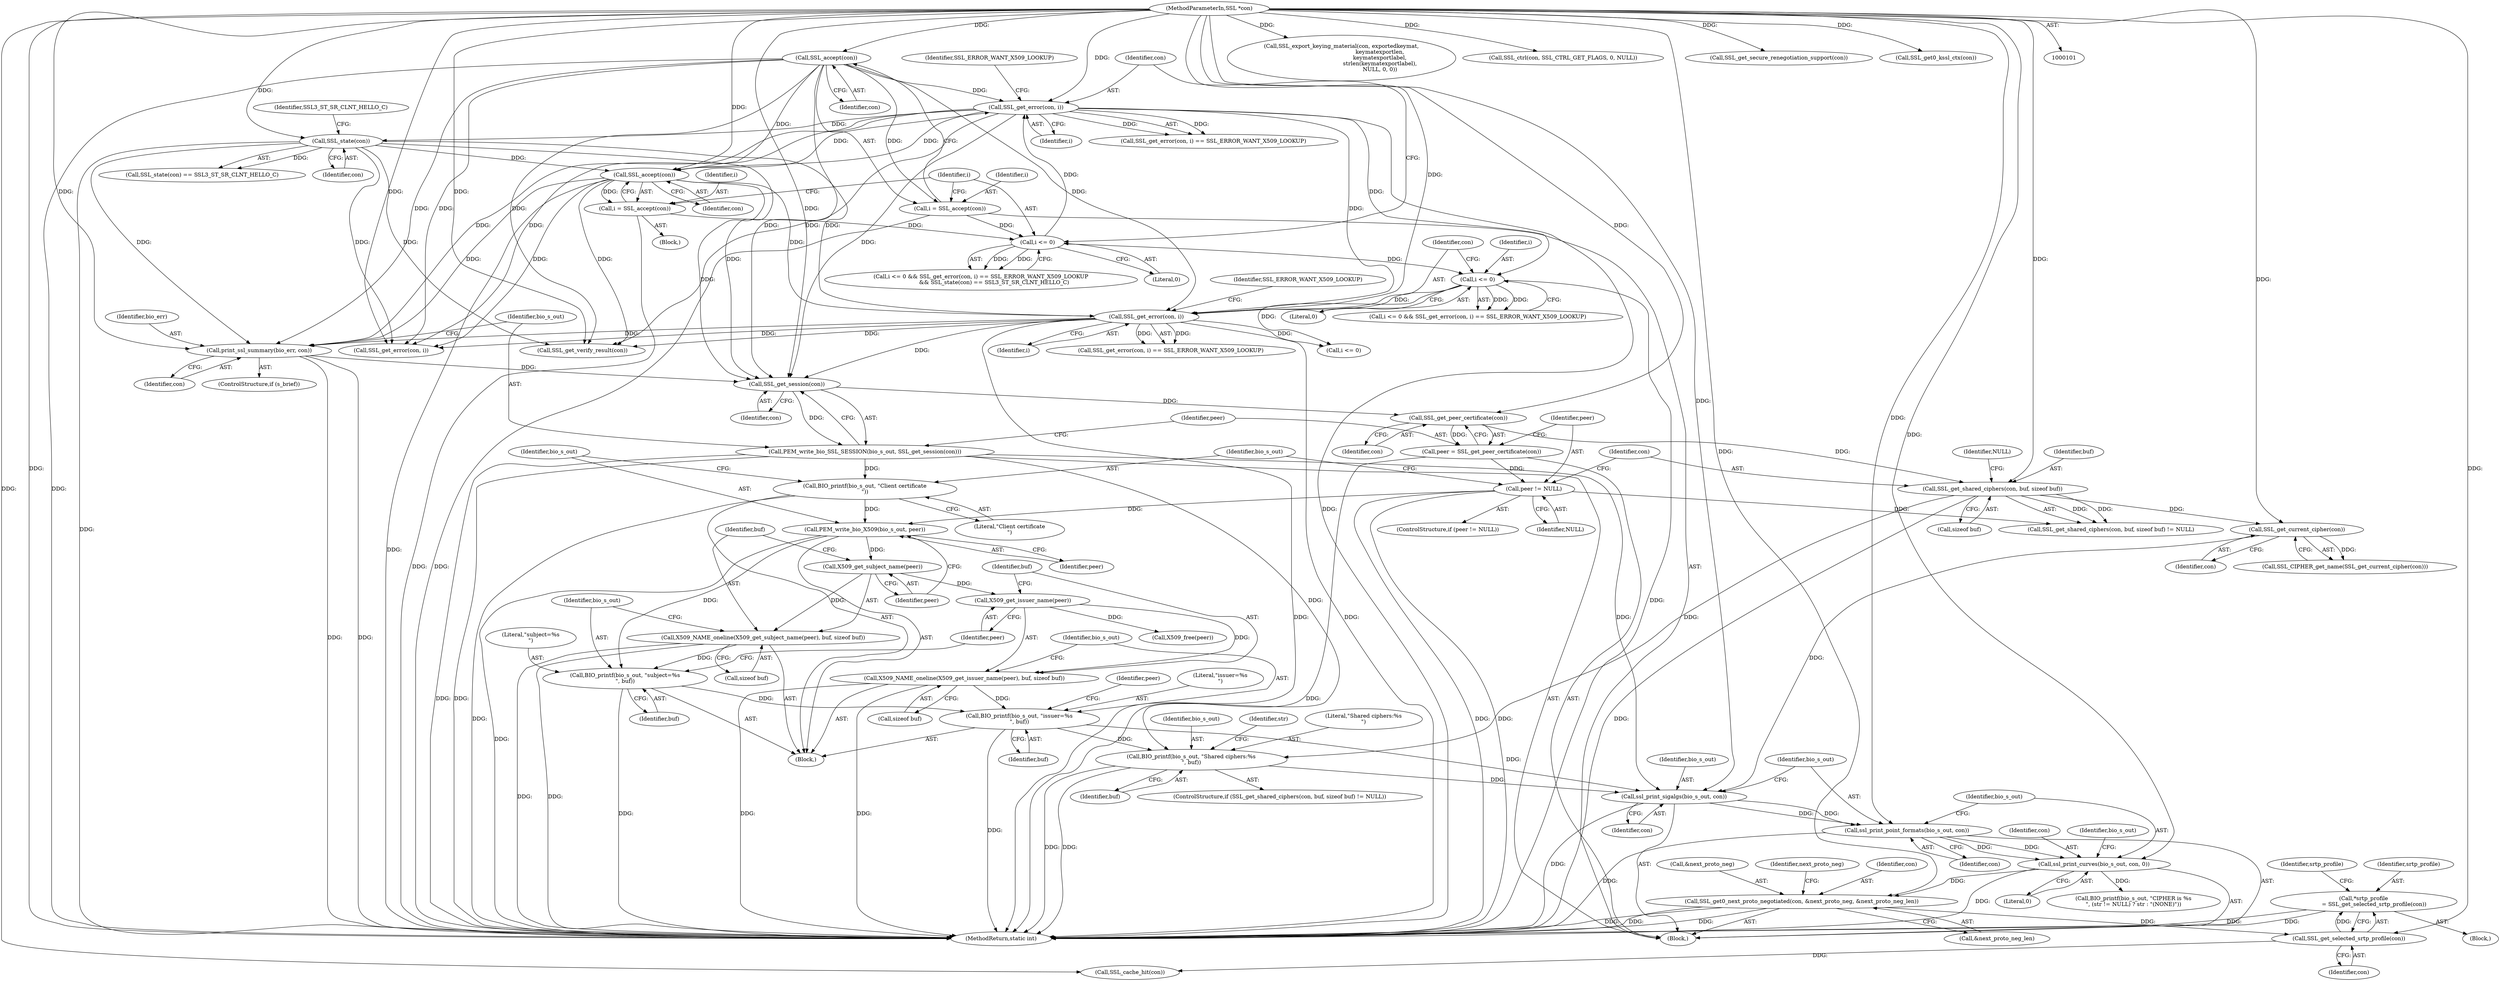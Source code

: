 digraph "0_openssl_259b664f950c2ba66fbf4b0fe5281327904ead21@pointer" {
"1000343" [label="(Call,*srtp_profile\n            = SSL_get_selected_srtp_profile(con))"];
"1000345" [label="(Call,SSL_get_selected_srtp_profile(con))"];
"1000322" [label="(Call,SSL_get0_next_proto_negotiated(con, &next_proto_neg, &next_proto_neg_len))"];
"1000309" [label="(Call,ssl_print_curves(bio_s_out, con, 0))"];
"1000306" [label="(Call,ssl_print_point_formats(bio_s_out, con))"];
"1000303" [label="(Call,ssl_print_sigalgs(bio_s_out, con))"];
"1000294" [label="(Call,BIO_printf(bio_s_out, \"Shared ciphers:%s\n\", buf))"];
"1000280" [label="(Call,BIO_printf(bio_s_out, \"issuer=%s\n\", buf))"];
"1000270" [label="(Call,BIO_printf(bio_s_out, \"subject=%s\n\", buf))"];
"1000261" [label="(Call,PEM_write_bio_X509(bio_s_out, peer))"];
"1000258" [label="(Call,BIO_printf(bio_s_out, \"Client certificate\n\"))"];
"1000245" [label="(Call,PEM_write_bio_SSL_SESSION(bio_s_out, SSL_get_session(con)))"];
"1000247" [label="(Call,SSL_get_session(con))"];
"1000125" [label="(Call,SSL_get_error(con, i))"];
"1000139" [label="(Call,SSL_accept(con))"];
"1000115" [label="(Call,SSL_accept(con))"];
"1000102" [label="(MethodParameterIn,SSL *con)"];
"1000130" [label="(Call,SSL_state(con))"];
"1000120" [label="(Call,i <= 0)"];
"1000113" [label="(Call,i = SSL_accept(con))"];
"1000137" [label="(Call,i = SSL_accept(con))"];
"1000147" [label="(Call,SSL_get_error(con, i))"];
"1000143" [label="(Call,i <= 0)"];
"1000242" [label="(Call,print_ssl_summary(bio_err, con))"];
"1000254" [label="(Call,peer != NULL)"];
"1000249" [label="(Call,peer = SSL_get_peer_certificate(con))"];
"1000251" [label="(Call,SSL_get_peer_certificate(con))"];
"1000264" [label="(Call,X509_NAME_oneline(X509_get_subject_name(peer), buf, sizeof buf))"];
"1000265" [label="(Call,X509_get_subject_name(peer))"];
"1000274" [label="(Call,X509_NAME_oneline(X509_get_issuer_name(peer), buf, sizeof buf))"];
"1000275" [label="(Call,X509_get_issuer_name(peer))"];
"1000288" [label="(Call,SSL_get_shared_ciphers(con, buf, sizeof buf))"];
"1000301" [label="(Call,SSL_get_current_cipher(con))"];
"1000281" [label="(Identifier,bio_s_out)"];
"1000273" [label="(Identifier,buf)"];
"1000312" [label="(Literal,0)"];
"1000240" [label="(ControlStructure,if (s_brief))"];
"1000116" [label="(Identifier,con)"];
"1000421" [label="(Call,SSL_export_keying_material(con, exportedkeymat,\n                                            keymatexportlen,\n                                            keymatexportlabel,\n                                            strlen(keymatexportlabel),\n                                            NULL, 0, 0))"];
"1000303" [label="(Call,ssl_print_sigalgs(bio_s_out, con))"];
"1000266" [label="(Identifier,peer)"];
"1000262" [label="(Identifier,bio_s_out)"];
"1000291" [label="(Call,sizeof buf)"];
"1000310" [label="(Identifier,bio_s_out)"];
"1000285" [label="(Identifier,peer)"];
"1000125" [label="(Call,SSL_get_error(con, i))"];
"1000257" [label="(Block,)"];
"1000302" [label="(Identifier,con)"];
"1000341" [label="(Block,)"];
"1000300" [label="(Call,SSL_CIPHER_get_name(SSL_get_current_cipher(con)))"];
"1000270" [label="(Call,BIO_printf(bio_s_out, \"subject=%s\n\", buf))"];
"1000119" [label="(Call,i <= 0 && SSL_get_error(con, i) == SSL_ERROR_WANT_X509_LOOKUP\n               && SSL_state(con) == SSL3_ST_SR_CLNT_HELLO_C)"];
"1000309" [label="(Call,ssl_print_curves(bio_s_out, con, 0))"];
"1000133" [label="(Block,)"];
"1000140" [label="(Identifier,con)"];
"1000128" [label="(Identifier,SSL_ERROR_WANT_X509_LOOKUP)"];
"1000363" [label="(Call,SSL_ctrl(con, SSL_CTRL_GET_FLAGS, 0, NULL))"];
"1000287" [label="(Call,SSL_get_shared_ciphers(con, buf, sizeof buf) != NULL)"];
"1000271" [label="(Identifier,bio_s_out)"];
"1000290" [label="(Identifier,buf)"];
"1000311" [label="(Identifier,con)"];
"1000256" [label="(Identifier,NULL)"];
"1000143" [label="(Call,i <= 0)"];
"1000250" [label="(Identifier,peer)"];
"1000280" [label="(Call,BIO_printf(bio_s_out, \"issuer=%s\n\", buf))"];
"1000132" [label="(Identifier,SSL3_ST_SR_CLNT_HELLO_C)"];
"1000356" [label="(Call,SSL_cache_hit(con))"];
"1000304" [label="(Identifier,bio_s_out)"];
"1000314" [label="(Identifier,bio_s_out)"];
"1000293" [label="(Identifier,NULL)"];
"1000131" [label="(Identifier,con)"];
"1000258" [label="(Call,BIO_printf(bio_s_out, \"Client certificate\n\"))"];
"1000390" [label="(Call,SSL_get_secure_renegotiation_support(con))"];
"1000375" [label="(Call,SSL_get0_kssl_ctx(con))"];
"1000282" [label="(Literal,\"issuer=%s\n\")"];
"1000127" [label="(Identifier,i)"];
"1000263" [label="(Identifier,peer)"];
"1000323" [label="(Identifier,con)"];
"1000121" [label="(Identifier,i)"];
"1000255" [label="(Identifier,peer)"];
"1000286" [label="(ControlStructure,if (SSL_get_shared_ciphers(con, buf, sizeof buf) != NULL))"];
"1000343" [label="(Call,*srtp_profile\n            = SSL_get_selected_srtp_profile(con))"];
"1000246" [label="(Identifier,bio_s_out)"];
"1000113" [label="(Call,i = SSL_accept(con))"];
"1000348" [label="(Identifier,srtp_profile)"];
"1000324" [label="(Call,&next_proto_neg)"];
"1000289" [label="(Identifier,con)"];
"1000322" [label="(Call,SSL_get0_next_proto_negotiated(con, &next_proto_neg, &next_proto_neg_len))"];
"1000249" [label="(Call,peer = SSL_get_peer_certificate(con))"];
"1000137" [label="(Call,i = SSL_accept(con))"];
"1000274" [label="(Call,X509_NAME_oneline(X509_get_issuer_name(peer), buf, sizeof buf))"];
"1000276" [label="(Identifier,peer)"];
"1000294" [label="(Call,BIO_printf(bio_s_out, \"Shared ciphers:%s\n\", buf))"];
"1000308" [label="(Identifier,con)"];
"1000267" [label="(Identifier,buf)"];
"1000243" [label="(Identifier,bio_err)"];
"1000288" [label="(Call,SSL_get_shared_ciphers(con, buf, sizeof buf))"];
"1000147" [label="(Call,SSL_get_error(con, i))"];
"1000284" [label="(Call,X509_free(peer))"];
"1000242" [label="(Call,print_ssl_summary(bio_err, con))"];
"1000149" [label="(Identifier,i)"];
"1000244" [label="(Identifier,con)"];
"1000306" [label="(Call,ssl_print_point_formats(bio_s_out, con))"];
"1000248" [label="(Identifier,con)"];
"1000254" [label="(Call,peer != NULL)"];
"1000301" [label="(Call,SSL_get_current_cipher(con))"];
"1000144" [label="(Identifier,i)"];
"1000129" [label="(Call,SSL_state(con) == SSL3_ST_SR_CLNT_HELLO_C)"];
"1000114" [label="(Identifier,i)"];
"1000346" [label="(Identifier,con)"];
"1000124" [label="(Call,SSL_get_error(con, i) == SSL_ERROR_WANT_X509_LOOKUP)"];
"1000138" [label="(Identifier,i)"];
"1000272" [label="(Literal,\"subject=%s\n\")"];
"1000142" [label="(Call,i <= 0 && SSL_get_error(con, i) == SSL_ERROR_WANT_X509_LOOKUP)"];
"1000261" [label="(Call,PEM_write_bio_X509(bio_s_out, peer))"];
"1000295" [label="(Identifier,bio_s_out)"];
"1000329" [label="(Identifier,next_proto_neg)"];
"1000251" [label="(Call,SSL_get_peer_certificate(con))"];
"1000115" [label="(Call,SSL_accept(con))"];
"1000299" [label="(Identifier,str)"];
"1000283" [label="(Identifier,buf)"];
"1000264" [label="(Call,X509_NAME_oneline(X509_get_subject_name(peer), buf, sizeof buf))"];
"1000278" [label="(Call,sizeof buf)"];
"1000120" [label="(Call,i <= 0)"];
"1000139" [label="(Call,SSL_accept(con))"];
"1000122" [label="(Literal,0)"];
"1000150" [label="(Identifier,SSL_ERROR_WANT_X509_LOOKUP)"];
"1000305" [label="(Identifier,con)"];
"1000253" [label="(ControlStructure,if (peer != NULL))"];
"1000268" [label="(Call,sizeof buf)"];
"1000296" [label="(Literal,\"Shared ciphers:%s\n\")"];
"1000145" [label="(Literal,0)"];
"1000307" [label="(Identifier,bio_s_out)"];
"1000265" [label="(Call,X509_get_subject_name(peer))"];
"1000245" [label="(Call,PEM_write_bio_SSL_SESSION(bio_s_out, SSL_get_session(con)))"];
"1000103" [label="(Block,)"];
"1000313" [label="(Call,BIO_printf(bio_s_out, \"CIPHER is %s\n\", (str != NULL) ? str : \"(NONE)\"))"];
"1000326" [label="(Call,&next_proto_neg_len)"];
"1000252" [label="(Identifier,con)"];
"1000148" [label="(Identifier,con)"];
"1000126" [label="(Identifier,con)"];
"1000345" [label="(Call,SSL_get_selected_srtp_profile(con))"];
"1000344" [label="(Identifier,srtp_profile)"];
"1000102" [label="(MethodParameterIn,SSL *con)"];
"1000462" [label="(MethodReturn,static int)"];
"1000275" [label="(Call,X509_get_issuer_name(peer))"];
"1000247" [label="(Call,SSL_get_session(con))"];
"1000259" [label="(Identifier,bio_s_out)"];
"1000224" [label="(Call,SSL_get_verify_result(con))"];
"1000297" [label="(Identifier,buf)"];
"1000179" [label="(Call,SSL_get_error(con, i))"];
"1000130" [label="(Call,SSL_state(con))"];
"1000175" [label="(Call,i <= 0)"];
"1000146" [label="(Call,SSL_get_error(con, i) == SSL_ERROR_WANT_X509_LOOKUP)"];
"1000260" [label="(Literal,\"Client certificate\n\")"];
"1000277" [label="(Identifier,buf)"];
"1000343" -> "1000341"  [label="AST: "];
"1000343" -> "1000345"  [label="CFG: "];
"1000344" -> "1000343"  [label="AST: "];
"1000345" -> "1000343"  [label="AST: "];
"1000348" -> "1000343"  [label="CFG: "];
"1000343" -> "1000462"  [label="DDG: "];
"1000343" -> "1000462"  [label="DDG: "];
"1000345" -> "1000343"  [label="DDG: "];
"1000345" -> "1000346"  [label="CFG: "];
"1000346" -> "1000345"  [label="AST: "];
"1000322" -> "1000345"  [label="DDG: "];
"1000102" -> "1000345"  [label="DDG: "];
"1000345" -> "1000356"  [label="DDG: "];
"1000322" -> "1000103"  [label="AST: "];
"1000322" -> "1000326"  [label="CFG: "];
"1000323" -> "1000322"  [label="AST: "];
"1000324" -> "1000322"  [label="AST: "];
"1000326" -> "1000322"  [label="AST: "];
"1000329" -> "1000322"  [label="CFG: "];
"1000322" -> "1000462"  [label="DDG: "];
"1000322" -> "1000462"  [label="DDG: "];
"1000322" -> "1000462"  [label="DDG: "];
"1000309" -> "1000322"  [label="DDG: "];
"1000102" -> "1000322"  [label="DDG: "];
"1000309" -> "1000103"  [label="AST: "];
"1000309" -> "1000312"  [label="CFG: "];
"1000310" -> "1000309"  [label="AST: "];
"1000311" -> "1000309"  [label="AST: "];
"1000312" -> "1000309"  [label="AST: "];
"1000314" -> "1000309"  [label="CFG: "];
"1000309" -> "1000462"  [label="DDG: "];
"1000306" -> "1000309"  [label="DDG: "];
"1000306" -> "1000309"  [label="DDG: "];
"1000102" -> "1000309"  [label="DDG: "];
"1000309" -> "1000313"  [label="DDG: "];
"1000306" -> "1000103"  [label="AST: "];
"1000306" -> "1000308"  [label="CFG: "];
"1000307" -> "1000306"  [label="AST: "];
"1000308" -> "1000306"  [label="AST: "];
"1000310" -> "1000306"  [label="CFG: "];
"1000306" -> "1000462"  [label="DDG: "];
"1000303" -> "1000306"  [label="DDG: "];
"1000303" -> "1000306"  [label="DDG: "];
"1000102" -> "1000306"  [label="DDG: "];
"1000303" -> "1000103"  [label="AST: "];
"1000303" -> "1000305"  [label="CFG: "];
"1000304" -> "1000303"  [label="AST: "];
"1000305" -> "1000303"  [label="AST: "];
"1000307" -> "1000303"  [label="CFG: "];
"1000303" -> "1000462"  [label="DDG: "];
"1000294" -> "1000303"  [label="DDG: "];
"1000280" -> "1000303"  [label="DDG: "];
"1000245" -> "1000303"  [label="DDG: "];
"1000301" -> "1000303"  [label="DDG: "];
"1000102" -> "1000303"  [label="DDG: "];
"1000294" -> "1000286"  [label="AST: "];
"1000294" -> "1000297"  [label="CFG: "];
"1000295" -> "1000294"  [label="AST: "];
"1000296" -> "1000294"  [label="AST: "];
"1000297" -> "1000294"  [label="AST: "];
"1000299" -> "1000294"  [label="CFG: "];
"1000294" -> "1000462"  [label="DDG: "];
"1000294" -> "1000462"  [label="DDG: "];
"1000280" -> "1000294"  [label="DDG: "];
"1000245" -> "1000294"  [label="DDG: "];
"1000288" -> "1000294"  [label="DDG: "];
"1000280" -> "1000257"  [label="AST: "];
"1000280" -> "1000283"  [label="CFG: "];
"1000281" -> "1000280"  [label="AST: "];
"1000282" -> "1000280"  [label="AST: "];
"1000283" -> "1000280"  [label="AST: "];
"1000285" -> "1000280"  [label="CFG: "];
"1000280" -> "1000462"  [label="DDG: "];
"1000270" -> "1000280"  [label="DDG: "];
"1000274" -> "1000280"  [label="DDG: "];
"1000270" -> "1000257"  [label="AST: "];
"1000270" -> "1000273"  [label="CFG: "];
"1000271" -> "1000270"  [label="AST: "];
"1000272" -> "1000270"  [label="AST: "];
"1000273" -> "1000270"  [label="AST: "];
"1000276" -> "1000270"  [label="CFG: "];
"1000270" -> "1000462"  [label="DDG: "];
"1000261" -> "1000270"  [label="DDG: "];
"1000264" -> "1000270"  [label="DDG: "];
"1000261" -> "1000257"  [label="AST: "];
"1000261" -> "1000263"  [label="CFG: "];
"1000262" -> "1000261"  [label="AST: "];
"1000263" -> "1000261"  [label="AST: "];
"1000266" -> "1000261"  [label="CFG: "];
"1000261" -> "1000462"  [label="DDG: "];
"1000258" -> "1000261"  [label="DDG: "];
"1000254" -> "1000261"  [label="DDG: "];
"1000261" -> "1000265"  [label="DDG: "];
"1000258" -> "1000257"  [label="AST: "];
"1000258" -> "1000260"  [label="CFG: "];
"1000259" -> "1000258"  [label="AST: "];
"1000260" -> "1000258"  [label="AST: "];
"1000262" -> "1000258"  [label="CFG: "];
"1000258" -> "1000462"  [label="DDG: "];
"1000245" -> "1000258"  [label="DDG: "];
"1000245" -> "1000103"  [label="AST: "];
"1000245" -> "1000247"  [label="CFG: "];
"1000246" -> "1000245"  [label="AST: "];
"1000247" -> "1000245"  [label="AST: "];
"1000250" -> "1000245"  [label="CFG: "];
"1000245" -> "1000462"  [label="DDG: "];
"1000245" -> "1000462"  [label="DDG: "];
"1000247" -> "1000245"  [label="DDG: "];
"1000247" -> "1000248"  [label="CFG: "];
"1000248" -> "1000247"  [label="AST: "];
"1000125" -> "1000247"  [label="DDG: "];
"1000139" -> "1000247"  [label="DDG: "];
"1000147" -> "1000247"  [label="DDG: "];
"1000242" -> "1000247"  [label="DDG: "];
"1000115" -> "1000247"  [label="DDG: "];
"1000130" -> "1000247"  [label="DDG: "];
"1000102" -> "1000247"  [label="DDG: "];
"1000247" -> "1000251"  [label="DDG: "];
"1000125" -> "1000124"  [label="AST: "];
"1000125" -> "1000127"  [label="CFG: "];
"1000126" -> "1000125"  [label="AST: "];
"1000127" -> "1000125"  [label="AST: "];
"1000128" -> "1000125"  [label="CFG: "];
"1000125" -> "1000462"  [label="DDG: "];
"1000125" -> "1000124"  [label="DDG: "];
"1000125" -> "1000124"  [label="DDG: "];
"1000139" -> "1000125"  [label="DDG: "];
"1000115" -> "1000125"  [label="DDG: "];
"1000102" -> "1000125"  [label="DDG: "];
"1000120" -> "1000125"  [label="DDG: "];
"1000125" -> "1000130"  [label="DDG: "];
"1000125" -> "1000139"  [label="DDG: "];
"1000125" -> "1000143"  [label="DDG: "];
"1000125" -> "1000147"  [label="DDG: "];
"1000125" -> "1000179"  [label="DDG: "];
"1000125" -> "1000224"  [label="DDG: "];
"1000125" -> "1000242"  [label="DDG: "];
"1000139" -> "1000137"  [label="AST: "];
"1000139" -> "1000140"  [label="CFG: "];
"1000140" -> "1000139"  [label="AST: "];
"1000137" -> "1000139"  [label="CFG: "];
"1000139" -> "1000462"  [label="DDG: "];
"1000139" -> "1000137"  [label="DDG: "];
"1000115" -> "1000139"  [label="DDG: "];
"1000130" -> "1000139"  [label="DDG: "];
"1000102" -> "1000139"  [label="DDG: "];
"1000139" -> "1000147"  [label="DDG: "];
"1000139" -> "1000179"  [label="DDG: "];
"1000139" -> "1000224"  [label="DDG: "];
"1000139" -> "1000242"  [label="DDG: "];
"1000115" -> "1000113"  [label="AST: "];
"1000115" -> "1000116"  [label="CFG: "];
"1000116" -> "1000115"  [label="AST: "];
"1000113" -> "1000115"  [label="CFG: "];
"1000115" -> "1000462"  [label="DDG: "];
"1000115" -> "1000113"  [label="DDG: "];
"1000102" -> "1000115"  [label="DDG: "];
"1000115" -> "1000147"  [label="DDG: "];
"1000115" -> "1000179"  [label="DDG: "];
"1000115" -> "1000224"  [label="DDG: "];
"1000115" -> "1000242"  [label="DDG: "];
"1000102" -> "1000101"  [label="AST: "];
"1000102" -> "1000462"  [label="DDG: "];
"1000102" -> "1000130"  [label="DDG: "];
"1000102" -> "1000147"  [label="DDG: "];
"1000102" -> "1000179"  [label="DDG: "];
"1000102" -> "1000224"  [label="DDG: "];
"1000102" -> "1000242"  [label="DDG: "];
"1000102" -> "1000251"  [label="DDG: "];
"1000102" -> "1000288"  [label="DDG: "];
"1000102" -> "1000301"  [label="DDG: "];
"1000102" -> "1000356"  [label="DDG: "];
"1000102" -> "1000363"  [label="DDG: "];
"1000102" -> "1000375"  [label="DDG: "];
"1000102" -> "1000390"  [label="DDG: "];
"1000102" -> "1000421"  [label="DDG: "];
"1000130" -> "1000129"  [label="AST: "];
"1000130" -> "1000131"  [label="CFG: "];
"1000131" -> "1000130"  [label="AST: "];
"1000132" -> "1000130"  [label="CFG: "];
"1000130" -> "1000462"  [label="DDG: "];
"1000130" -> "1000129"  [label="DDG: "];
"1000130" -> "1000147"  [label="DDG: "];
"1000130" -> "1000179"  [label="DDG: "];
"1000130" -> "1000224"  [label="DDG: "];
"1000130" -> "1000242"  [label="DDG: "];
"1000120" -> "1000119"  [label="AST: "];
"1000120" -> "1000122"  [label="CFG: "];
"1000121" -> "1000120"  [label="AST: "];
"1000122" -> "1000120"  [label="AST: "];
"1000126" -> "1000120"  [label="CFG: "];
"1000119" -> "1000120"  [label="CFG: "];
"1000120" -> "1000119"  [label="DDG: "];
"1000120" -> "1000119"  [label="DDG: "];
"1000113" -> "1000120"  [label="DDG: "];
"1000137" -> "1000120"  [label="DDG: "];
"1000120" -> "1000143"  [label="DDG: "];
"1000113" -> "1000103"  [label="AST: "];
"1000114" -> "1000113"  [label="AST: "];
"1000121" -> "1000113"  [label="CFG: "];
"1000113" -> "1000462"  [label="DDG: "];
"1000137" -> "1000133"  [label="AST: "];
"1000138" -> "1000137"  [label="AST: "];
"1000121" -> "1000137"  [label="CFG: "];
"1000137" -> "1000462"  [label="DDG: "];
"1000147" -> "1000146"  [label="AST: "];
"1000147" -> "1000149"  [label="CFG: "];
"1000148" -> "1000147"  [label="AST: "];
"1000149" -> "1000147"  [label="AST: "];
"1000150" -> "1000147"  [label="CFG: "];
"1000147" -> "1000462"  [label="DDG: "];
"1000147" -> "1000462"  [label="DDG: "];
"1000147" -> "1000146"  [label="DDG: "];
"1000147" -> "1000146"  [label="DDG: "];
"1000143" -> "1000147"  [label="DDG: "];
"1000147" -> "1000175"  [label="DDG: "];
"1000147" -> "1000179"  [label="DDG: "];
"1000147" -> "1000224"  [label="DDG: "];
"1000147" -> "1000242"  [label="DDG: "];
"1000143" -> "1000142"  [label="AST: "];
"1000143" -> "1000145"  [label="CFG: "];
"1000144" -> "1000143"  [label="AST: "];
"1000145" -> "1000143"  [label="AST: "];
"1000148" -> "1000143"  [label="CFG: "];
"1000142" -> "1000143"  [label="CFG: "];
"1000143" -> "1000462"  [label="DDG: "];
"1000143" -> "1000142"  [label="DDG: "];
"1000143" -> "1000142"  [label="DDG: "];
"1000143" -> "1000175"  [label="DDG: "];
"1000242" -> "1000240"  [label="AST: "];
"1000242" -> "1000244"  [label="CFG: "];
"1000243" -> "1000242"  [label="AST: "];
"1000244" -> "1000242"  [label="AST: "];
"1000246" -> "1000242"  [label="CFG: "];
"1000242" -> "1000462"  [label="DDG: "];
"1000242" -> "1000462"  [label="DDG: "];
"1000254" -> "1000253"  [label="AST: "];
"1000254" -> "1000256"  [label="CFG: "];
"1000255" -> "1000254"  [label="AST: "];
"1000256" -> "1000254"  [label="AST: "];
"1000259" -> "1000254"  [label="CFG: "];
"1000289" -> "1000254"  [label="CFG: "];
"1000254" -> "1000462"  [label="DDG: "];
"1000254" -> "1000462"  [label="DDG: "];
"1000249" -> "1000254"  [label="DDG: "];
"1000254" -> "1000287"  [label="DDG: "];
"1000249" -> "1000103"  [label="AST: "];
"1000249" -> "1000251"  [label="CFG: "];
"1000250" -> "1000249"  [label="AST: "];
"1000251" -> "1000249"  [label="AST: "];
"1000255" -> "1000249"  [label="CFG: "];
"1000249" -> "1000462"  [label="DDG: "];
"1000251" -> "1000249"  [label="DDG: "];
"1000251" -> "1000252"  [label="CFG: "];
"1000252" -> "1000251"  [label="AST: "];
"1000251" -> "1000288"  [label="DDG: "];
"1000264" -> "1000257"  [label="AST: "];
"1000264" -> "1000268"  [label="CFG: "];
"1000265" -> "1000264"  [label="AST: "];
"1000267" -> "1000264"  [label="AST: "];
"1000268" -> "1000264"  [label="AST: "];
"1000271" -> "1000264"  [label="CFG: "];
"1000264" -> "1000462"  [label="DDG: "];
"1000264" -> "1000462"  [label="DDG: "];
"1000265" -> "1000264"  [label="DDG: "];
"1000265" -> "1000266"  [label="CFG: "];
"1000266" -> "1000265"  [label="AST: "];
"1000267" -> "1000265"  [label="CFG: "];
"1000265" -> "1000275"  [label="DDG: "];
"1000274" -> "1000257"  [label="AST: "];
"1000274" -> "1000278"  [label="CFG: "];
"1000275" -> "1000274"  [label="AST: "];
"1000277" -> "1000274"  [label="AST: "];
"1000278" -> "1000274"  [label="AST: "];
"1000281" -> "1000274"  [label="CFG: "];
"1000274" -> "1000462"  [label="DDG: "];
"1000274" -> "1000462"  [label="DDG: "];
"1000275" -> "1000274"  [label="DDG: "];
"1000275" -> "1000276"  [label="CFG: "];
"1000276" -> "1000275"  [label="AST: "];
"1000277" -> "1000275"  [label="CFG: "];
"1000275" -> "1000284"  [label="DDG: "];
"1000288" -> "1000287"  [label="AST: "];
"1000288" -> "1000291"  [label="CFG: "];
"1000289" -> "1000288"  [label="AST: "];
"1000290" -> "1000288"  [label="AST: "];
"1000291" -> "1000288"  [label="AST: "];
"1000293" -> "1000288"  [label="CFG: "];
"1000288" -> "1000462"  [label="DDG: "];
"1000288" -> "1000287"  [label="DDG: "];
"1000288" -> "1000287"  [label="DDG: "];
"1000288" -> "1000301"  [label="DDG: "];
"1000301" -> "1000300"  [label="AST: "];
"1000301" -> "1000302"  [label="CFG: "];
"1000302" -> "1000301"  [label="AST: "];
"1000300" -> "1000301"  [label="CFG: "];
"1000301" -> "1000300"  [label="DDG: "];
}

